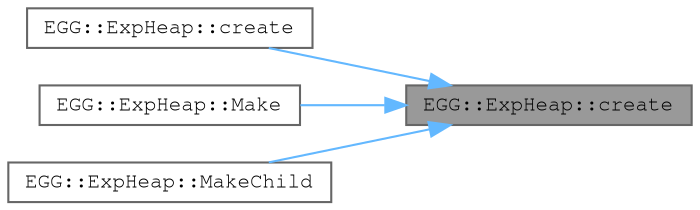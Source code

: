 digraph "EGG::ExpHeap::create"
{
 // LATEX_PDF_SIZE
  bgcolor="transparent";
  edge [fontname=FreeMono,fontsize=10,labelfontname=FreeMono,labelfontsize=10];
  node [fontname=FreeMono,fontsize=10,shape=box,height=0.2,width=0.4];
  rankdir="RL";
  Node1 [label="EGG::ExpHeap::create",height=0.2,width=0.4,color="gray40", fillcolor="grey60", style="filled", fontcolor="black",tooltip="Create an EGG ExpHeap and wrapped MEM ExpHeap in a certain region."];
  Node1 -> Node2 [dir="back",color="steelblue1",style="solid"];
  Node2 [label="EGG::ExpHeap::create",height=0.2,width=0.4,color="grey40", fillcolor="white", style="filled",URL="$class_e_g_g_1_1_exp_heap.html#a4dc8ac772f8f66133d05d9749d4ef0b9",tooltip="Create a new ExpHeap as a child of an existing heap."];
  Node1 -> Node3 [dir="back",color="steelblue1",style="solid"];
  Node3 [label="EGG::ExpHeap::Make",height=0.2,width=0.4,color="grey40", fillcolor="white", style="filled",URL="$class_e_g_g_1_1_exp_heap.html#a9f0c85d7096198820ee274575a411712",tooltip="There's no evidence of this macro/inline function existing, but it makes future work a lot cleaner."];
  Node1 -> Node4 [dir="back",color="steelblue1",style="solid"];
  Node4 [label="EGG::ExpHeap::MakeChild",height=0.2,width=0.4,color="grey40", fillcolor="white", style="filled",URL="$class_e_g_g_1_1_exp_heap.html#ab3944ac7bf7625414d36a0fd46195ed2",tooltip="There's no evidence of this macro/inline function existing, but it makes future work a lot cleaner."];
}
